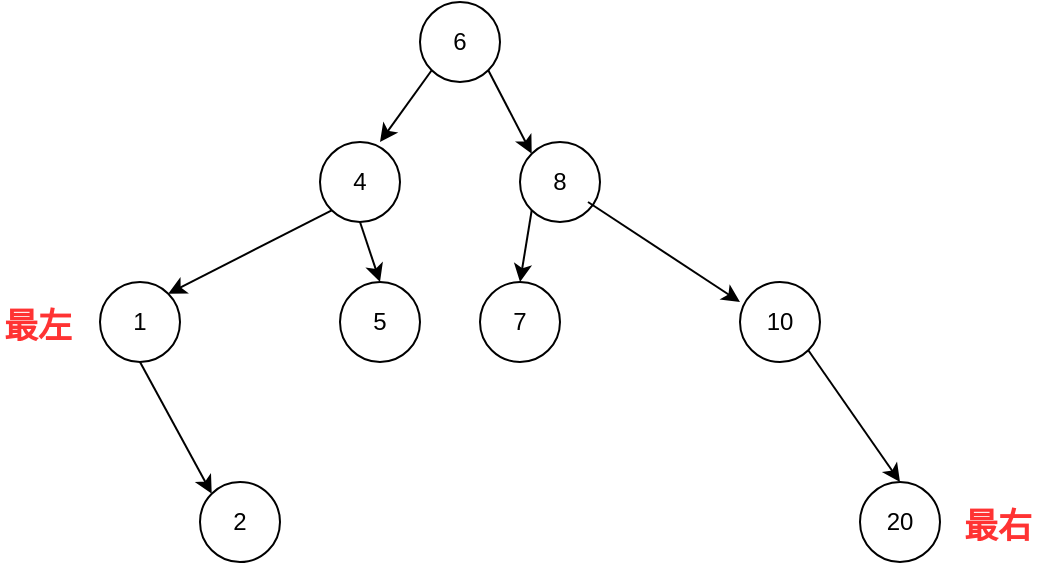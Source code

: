 <mxGraphModel dx="1223" dy="675" grid="1" gridSize="10" guides="1" tooltips="1" connect="1" arrows="1" fold="1" page="1" pageScale="1" pageWidth="827" pageHeight="1169" background="#ffffff"><root><mxCell id="0"/><mxCell id="1" parent="0"/><mxCell id="2" value="6" style="ellipse;whiteSpace=wrap;html=1;aspect=fixed;" vertex="1" parent="1"><mxGeometry x="340" y="60" width="40" height="40" as="geometry"/></mxCell><mxCell id="3" value="4" style="ellipse;whiteSpace=wrap;html=1;aspect=fixed;" vertex="1" parent="1"><mxGeometry x="290" y="130" width="40" height="40" as="geometry"/></mxCell><mxCell id="4" value="8" style="ellipse;whiteSpace=wrap;html=1;aspect=fixed;" vertex="1" parent="1"><mxGeometry x="390" y="130" width="40" height="40" as="geometry"/></mxCell><mxCell id="5" value="1" style="ellipse;whiteSpace=wrap;html=1;aspect=fixed;" vertex="1" parent="1"><mxGeometry x="180" y="200" width="40" height="40" as="geometry"/></mxCell><mxCell id="6" value="5" style="ellipse;whiteSpace=wrap;html=1;aspect=fixed;" vertex="1" parent="1"><mxGeometry x="300" y="200" width="40" height="40" as="geometry"/></mxCell><mxCell id="7" value="7" style="ellipse;whiteSpace=wrap;html=1;aspect=fixed;" vertex="1" parent="1"><mxGeometry x="370" y="200" width="40" height="40" as="geometry"/></mxCell><mxCell id="8" value="10" style="ellipse;whiteSpace=wrap;html=1;aspect=fixed;" vertex="1" parent="1"><mxGeometry x="500" y="200" width="40" height="40" as="geometry"/></mxCell><mxCell id="9" value="2" style="ellipse;whiteSpace=wrap;html=1;aspect=fixed;" vertex="1" parent="1"><mxGeometry x="230" y="300" width="40" height="40" as="geometry"/></mxCell><mxCell id="11" value="20" style="ellipse;whiteSpace=wrap;html=1;aspect=fixed;" vertex="1" parent="1"><mxGeometry x="560" y="300" width="40" height="40" as="geometry"/></mxCell><mxCell id="12" value="" style="endArrow=classic;html=1;entryX=0.75;entryY=0;entryPerimeter=0;exitX=0;exitY=1;" edge="1" parent="1" source="2" target="3"><mxGeometry width="50" height="50" relative="1" as="geometry"><mxPoint x="350" y="110" as="sourcePoint"/><mxPoint x="170" y="620" as="targetPoint"/></mxGeometry></mxCell><mxCell id="13" value="" style="endArrow=classic;html=1;exitX=0.5;exitY=1;entryX=0.5;entryY=0;" edge="1" parent="1" source="3" target="6"><mxGeometry width="50" height="50" relative="1" as="geometry"><mxPoint x="190" y="420" as="sourcePoint"/><mxPoint x="180" y="630" as="targetPoint"/></mxGeometry></mxCell><mxCell id="14" value="" style="endArrow=classic;html=1;exitX=0;exitY=1;entryX=1;entryY=0;" edge="1" parent="1" source="3" target="5"><mxGeometry width="50" height="50" relative="1" as="geometry"><mxPoint x="200" y="430" as="sourcePoint"/><mxPoint x="190" y="640" as="targetPoint"/></mxGeometry></mxCell><mxCell id="15" value="" style="endArrow=classic;html=1;exitX=0.5;exitY=1;entryX=0;entryY=0;" edge="1" parent="1" source="5" target="9"><mxGeometry width="50" height="50" relative="1" as="geometry"><mxPoint x="210" y="440" as="sourcePoint"/><mxPoint x="200" y="650" as="targetPoint"/></mxGeometry></mxCell><mxCell id="16" value="" style="endArrow=classic;html=1;exitX=1;exitY=1;entryX=0;entryY=0;" edge="1" parent="1" source="2" target="4"><mxGeometry width="50" height="50" relative="1" as="geometry"><mxPoint x="220" y="450" as="sourcePoint"/><mxPoint x="210" y="660" as="targetPoint"/></mxGeometry></mxCell><mxCell id="17" value="" style="endArrow=classic;html=1;exitX=0;exitY=1;entryX=0.5;entryY=0;" edge="1" parent="1" source="4" target="7"><mxGeometry width="50" height="50" relative="1" as="geometry"><mxPoint x="435" y="70" as="sourcePoint"/><mxPoint x="245" y="570" as="targetPoint"/></mxGeometry></mxCell><mxCell id="18" value="" style="endArrow=classic;html=1;entryX=0;entryY=0.25;entryPerimeter=0;" edge="1" parent="1" target="8"><mxGeometry width="50" height="50" relative="1" as="geometry"><mxPoint x="424" y="160" as="sourcePoint"/><mxPoint x="270" y="620" as="targetPoint"/></mxGeometry></mxCell><mxCell id="19" value="" style="endArrow=classic;html=1;entryX=0.5;entryY=0;exitX=1;exitY=1;" edge="1" parent="1" source="8" target="11"><mxGeometry width="50" height="50" relative="1" as="geometry"><mxPoint x="520" y="240" as="sourcePoint"/><mxPoint x="410" y="370" as="targetPoint"/></mxGeometry></mxCell><mxCell id="22" value="&lt;font style=&quot;font-size: 17px&quot;&gt;&lt;b&gt;最左&lt;/b&gt;&lt;/font&gt;" style="text;html=1;resizable=0;points=[];autosize=1;align=left;verticalAlign=top;spacingTop=-4;fontColor=#FF3333;" vertex="1" parent="1"><mxGeometry x="130" y="210" width="50" height="20" as="geometry"/></mxCell><mxCell id="23" value="&lt;font style=&quot;font-size: 17px&quot; color=&quot;#ff3333&quot;&gt;&lt;b&gt;最右&lt;/b&gt;&lt;/font&gt;" style="text;html=1;resizable=0;points=[];autosize=1;align=left;verticalAlign=top;spacingTop=-4;" vertex="1" parent="1"><mxGeometry x="610" y="310" width="50" height="20" as="geometry"/></mxCell></root></mxGraphModel>